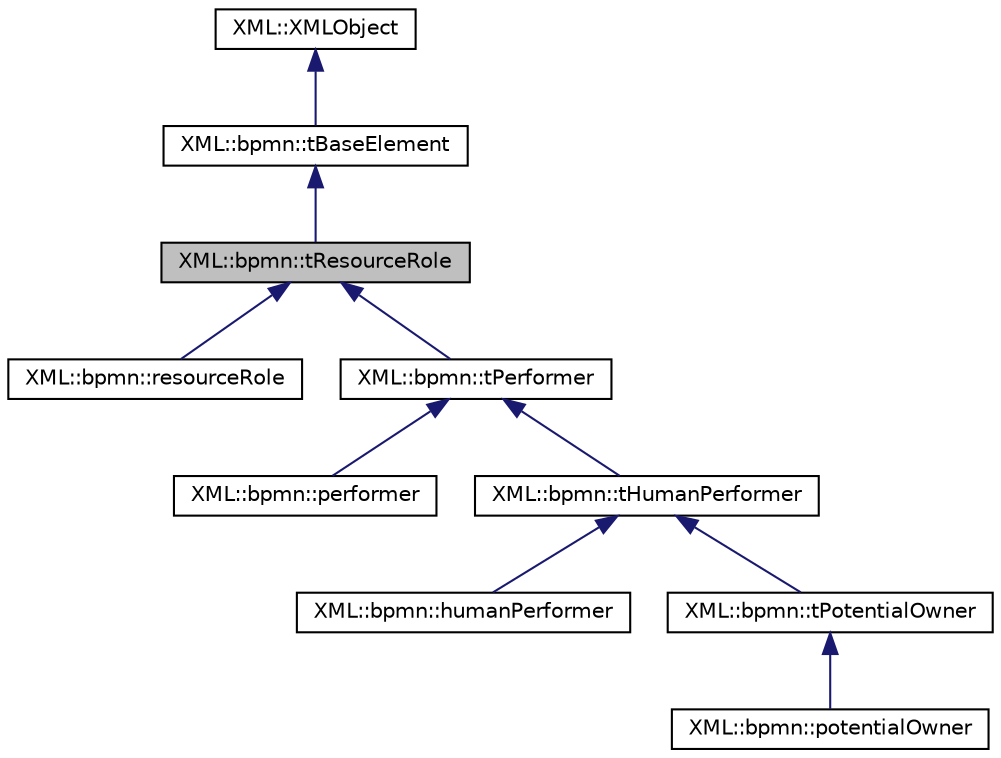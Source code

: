 digraph "XML::bpmn::tResourceRole"
{
 // LATEX_PDF_SIZE
  edge [fontname="Helvetica",fontsize="10",labelfontname="Helvetica",labelfontsize="10"];
  node [fontname="Helvetica",fontsize="10",shape=record];
  Node1 [label="XML::bpmn::tResourceRole",height=0.2,width=0.4,color="black", fillcolor="grey75", style="filled", fontcolor="black",tooltip=" "];
  Node2 -> Node1 [dir="back",color="midnightblue",fontsize="10",style="solid",fontname="Helvetica"];
  Node2 [label="XML::bpmn::tBaseElement",height=0.2,width=0.4,color="black", fillcolor="white", style="filled",URL="$classXML_1_1bpmn_1_1tBaseElement.html",tooltip=" "];
  Node3 -> Node2 [dir="back",color="midnightblue",fontsize="10",style="solid",fontname="Helvetica"];
  Node3 [label="XML::XMLObject",height=0.2,width=0.4,color="black", fillcolor="white", style="filled",URL="$classXML_1_1XMLObject.html",tooltip=" "];
  Node1 -> Node4 [dir="back",color="midnightblue",fontsize="10",style="solid",fontname="Helvetica"];
  Node4 [label="XML::bpmn::resourceRole",height=0.2,width=0.4,color="black", fillcolor="white", style="filled",URL="$classXML_1_1bpmn_1_1resourceRole.html",tooltip=" "];
  Node1 -> Node5 [dir="back",color="midnightblue",fontsize="10",style="solid",fontname="Helvetica"];
  Node5 [label="XML::bpmn::tPerformer",height=0.2,width=0.4,color="black", fillcolor="white", style="filled",URL="$classXML_1_1bpmn_1_1tPerformer.html",tooltip=" "];
  Node5 -> Node6 [dir="back",color="midnightblue",fontsize="10",style="solid",fontname="Helvetica"];
  Node6 [label="XML::bpmn::performer",height=0.2,width=0.4,color="black", fillcolor="white", style="filled",URL="$classXML_1_1bpmn_1_1performer.html",tooltip=" "];
  Node5 -> Node7 [dir="back",color="midnightblue",fontsize="10",style="solid",fontname="Helvetica"];
  Node7 [label="XML::bpmn::tHumanPerformer",height=0.2,width=0.4,color="black", fillcolor="white", style="filled",URL="$classXML_1_1bpmn_1_1tHumanPerformer.html",tooltip=" "];
  Node7 -> Node8 [dir="back",color="midnightblue",fontsize="10",style="solid",fontname="Helvetica"];
  Node8 [label="XML::bpmn::humanPerformer",height=0.2,width=0.4,color="black", fillcolor="white", style="filled",URL="$classXML_1_1bpmn_1_1humanPerformer.html",tooltip=" "];
  Node7 -> Node9 [dir="back",color="midnightblue",fontsize="10",style="solid",fontname="Helvetica"];
  Node9 [label="XML::bpmn::tPotentialOwner",height=0.2,width=0.4,color="black", fillcolor="white", style="filled",URL="$classXML_1_1bpmn_1_1tPotentialOwner.html",tooltip=" "];
  Node9 -> Node10 [dir="back",color="midnightblue",fontsize="10",style="solid",fontname="Helvetica"];
  Node10 [label="XML::bpmn::potentialOwner",height=0.2,width=0.4,color="black", fillcolor="white", style="filled",URL="$classXML_1_1bpmn_1_1potentialOwner.html",tooltip=" "];
}
